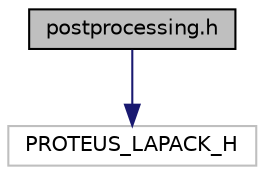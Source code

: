 digraph "postprocessing.h"
{
 // LATEX_PDF_SIZE
  edge [fontname="Helvetica",fontsize="10",labelfontname="Helvetica",labelfontsize="10"];
  node [fontname="Helvetica",fontsize="10",shape=record];
  Node1 [label="postprocessing.h",height=0.2,width=0.4,color="black", fillcolor="grey75", style="filled", fontcolor="black",tooltip="Python interface to velocity postprocessing library."];
  Node1 -> Node2 [color="midnightblue",fontsize="10",style="solid",fontname="Helvetica"];
  Node2 [label="PROTEUS_LAPACK_H",height=0.2,width=0.4,color="grey75", fillcolor="white", style="filled",tooltip=" "];
}
